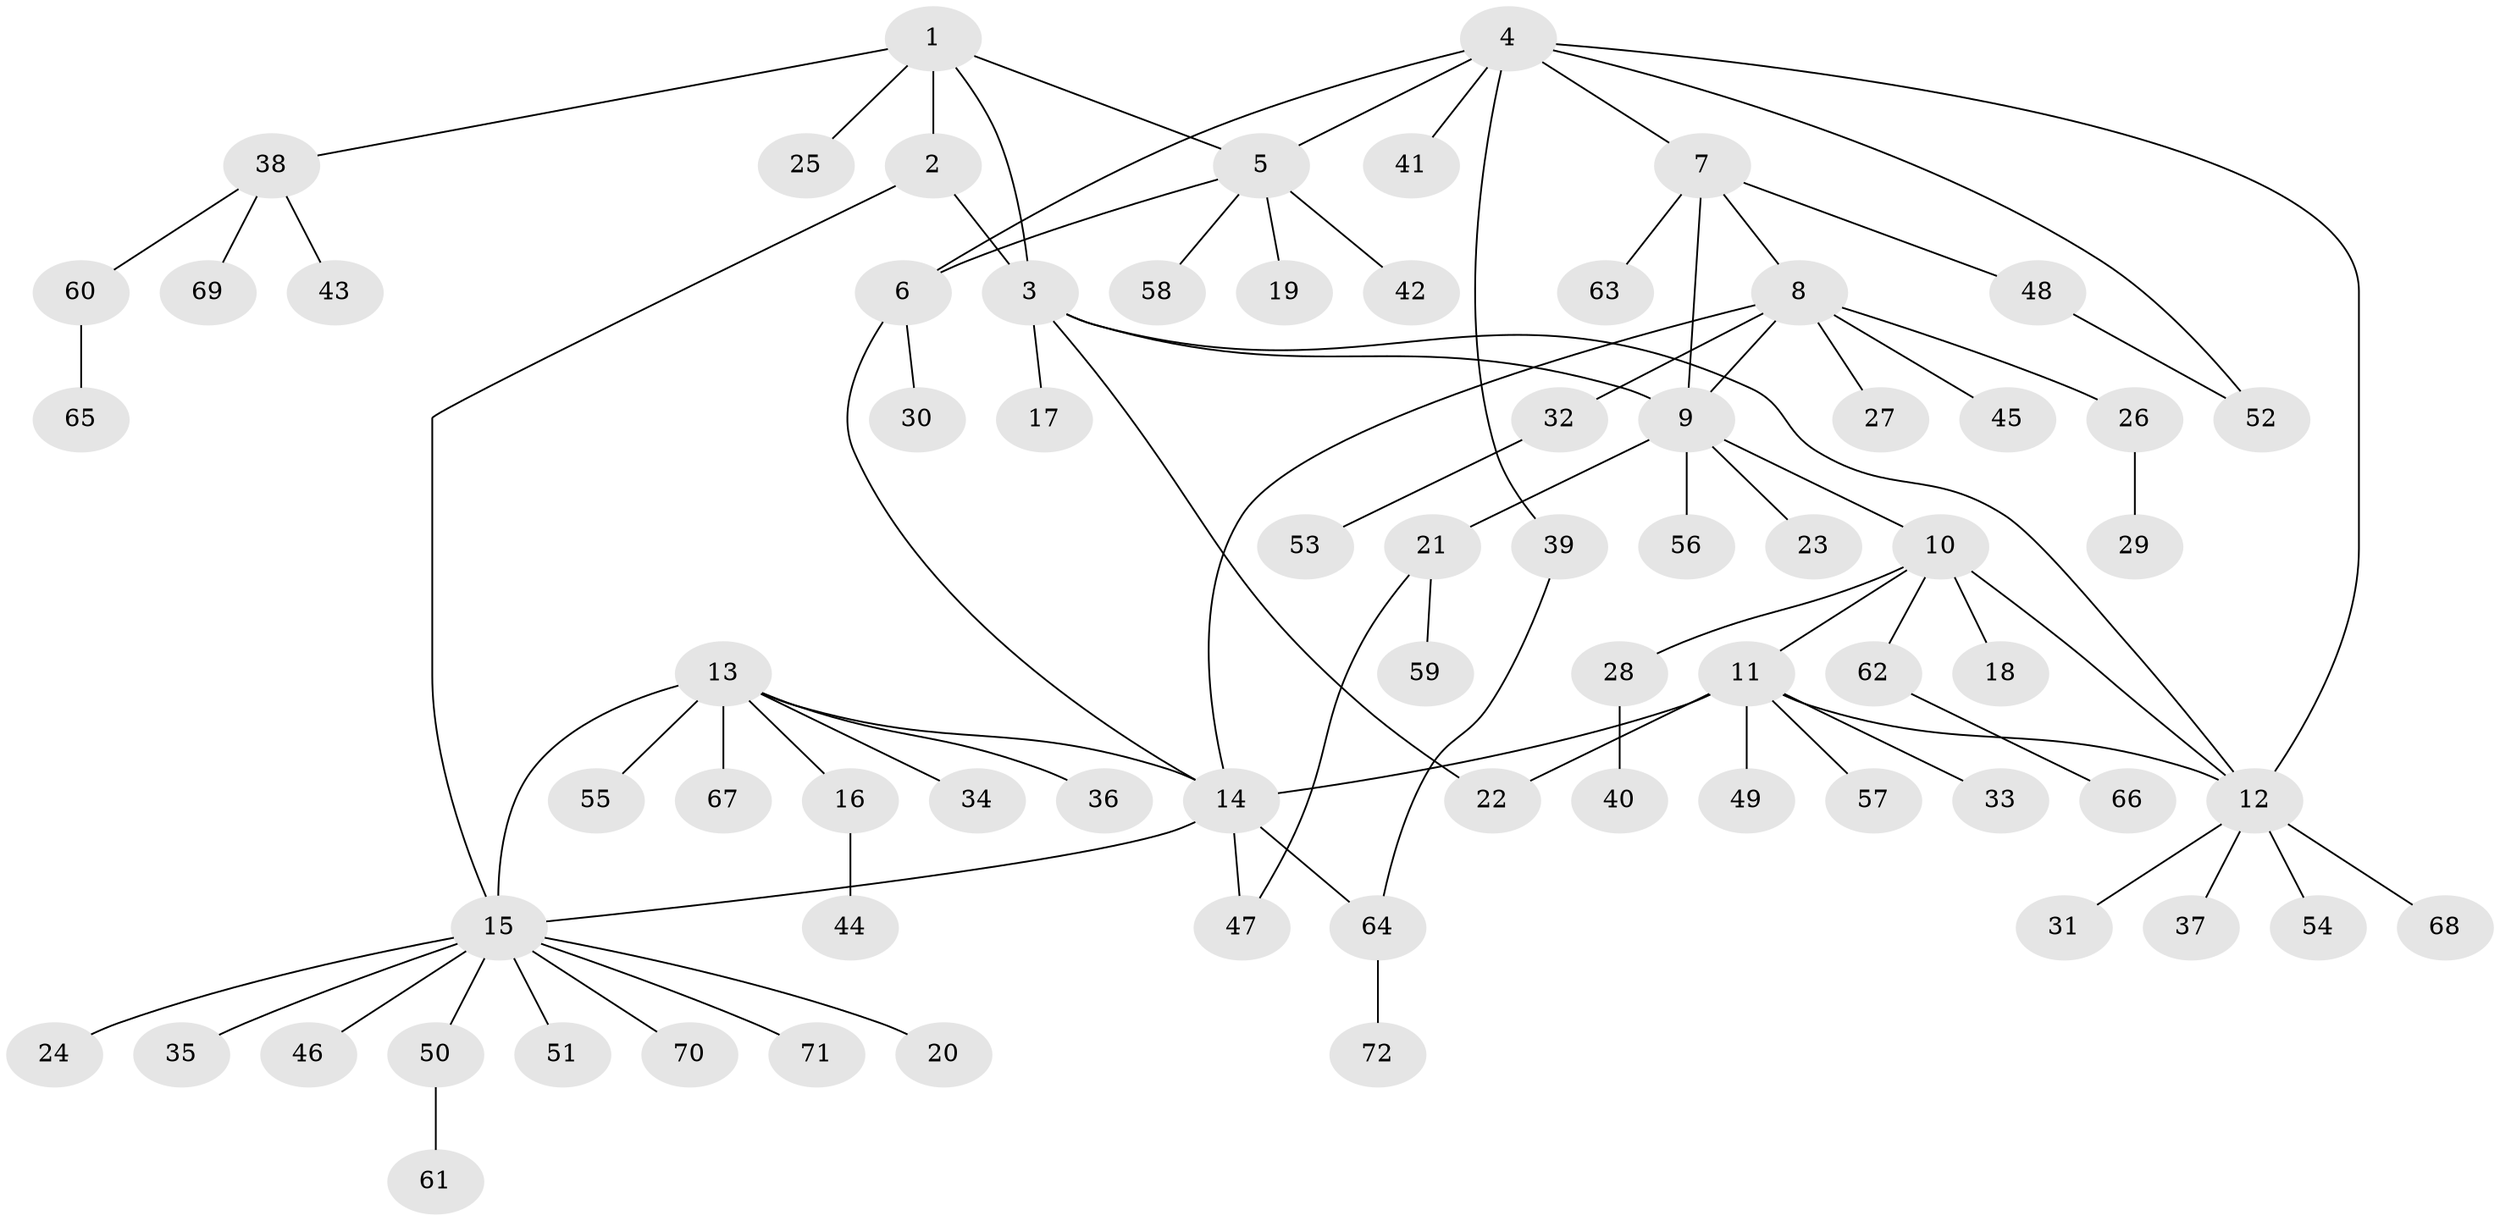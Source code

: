 // coarse degree distribution, {5: 0.06, 7: 0.04, 8: 0.02, 6: 0.02, 10: 0.06, 1: 0.74, 2: 0.06}
// Generated by graph-tools (version 1.1) at 2025/58/03/04/25 21:58:45]
// undirected, 72 vertices, 86 edges
graph export_dot {
graph [start="1"]
  node [color=gray90,style=filled];
  1;
  2;
  3;
  4;
  5;
  6;
  7;
  8;
  9;
  10;
  11;
  12;
  13;
  14;
  15;
  16;
  17;
  18;
  19;
  20;
  21;
  22;
  23;
  24;
  25;
  26;
  27;
  28;
  29;
  30;
  31;
  32;
  33;
  34;
  35;
  36;
  37;
  38;
  39;
  40;
  41;
  42;
  43;
  44;
  45;
  46;
  47;
  48;
  49;
  50;
  51;
  52;
  53;
  54;
  55;
  56;
  57;
  58;
  59;
  60;
  61;
  62;
  63;
  64;
  65;
  66;
  67;
  68;
  69;
  70;
  71;
  72;
  1 -- 2;
  1 -- 3;
  1 -- 5;
  1 -- 25;
  1 -- 38;
  2 -- 3;
  2 -- 15;
  3 -- 9;
  3 -- 12;
  3 -- 17;
  3 -- 22;
  4 -- 5;
  4 -- 6;
  4 -- 7;
  4 -- 12;
  4 -- 39;
  4 -- 41;
  4 -- 52;
  5 -- 6;
  5 -- 19;
  5 -- 42;
  5 -- 58;
  6 -- 14;
  6 -- 30;
  7 -- 8;
  7 -- 9;
  7 -- 48;
  7 -- 63;
  8 -- 9;
  8 -- 14;
  8 -- 26;
  8 -- 27;
  8 -- 32;
  8 -- 45;
  9 -- 10;
  9 -- 21;
  9 -- 23;
  9 -- 56;
  10 -- 11;
  10 -- 12;
  10 -- 18;
  10 -- 28;
  10 -- 62;
  11 -- 12;
  11 -- 14;
  11 -- 22;
  11 -- 33;
  11 -- 49;
  11 -- 57;
  12 -- 31;
  12 -- 37;
  12 -- 54;
  12 -- 68;
  13 -- 14;
  13 -- 15;
  13 -- 16;
  13 -- 34;
  13 -- 36;
  13 -- 55;
  13 -- 67;
  14 -- 15;
  14 -- 47;
  14 -- 64;
  15 -- 20;
  15 -- 24;
  15 -- 35;
  15 -- 46;
  15 -- 50;
  15 -- 51;
  15 -- 70;
  15 -- 71;
  16 -- 44;
  21 -- 47;
  21 -- 59;
  26 -- 29;
  28 -- 40;
  32 -- 53;
  38 -- 43;
  38 -- 60;
  38 -- 69;
  39 -- 64;
  48 -- 52;
  50 -- 61;
  60 -- 65;
  62 -- 66;
  64 -- 72;
}
